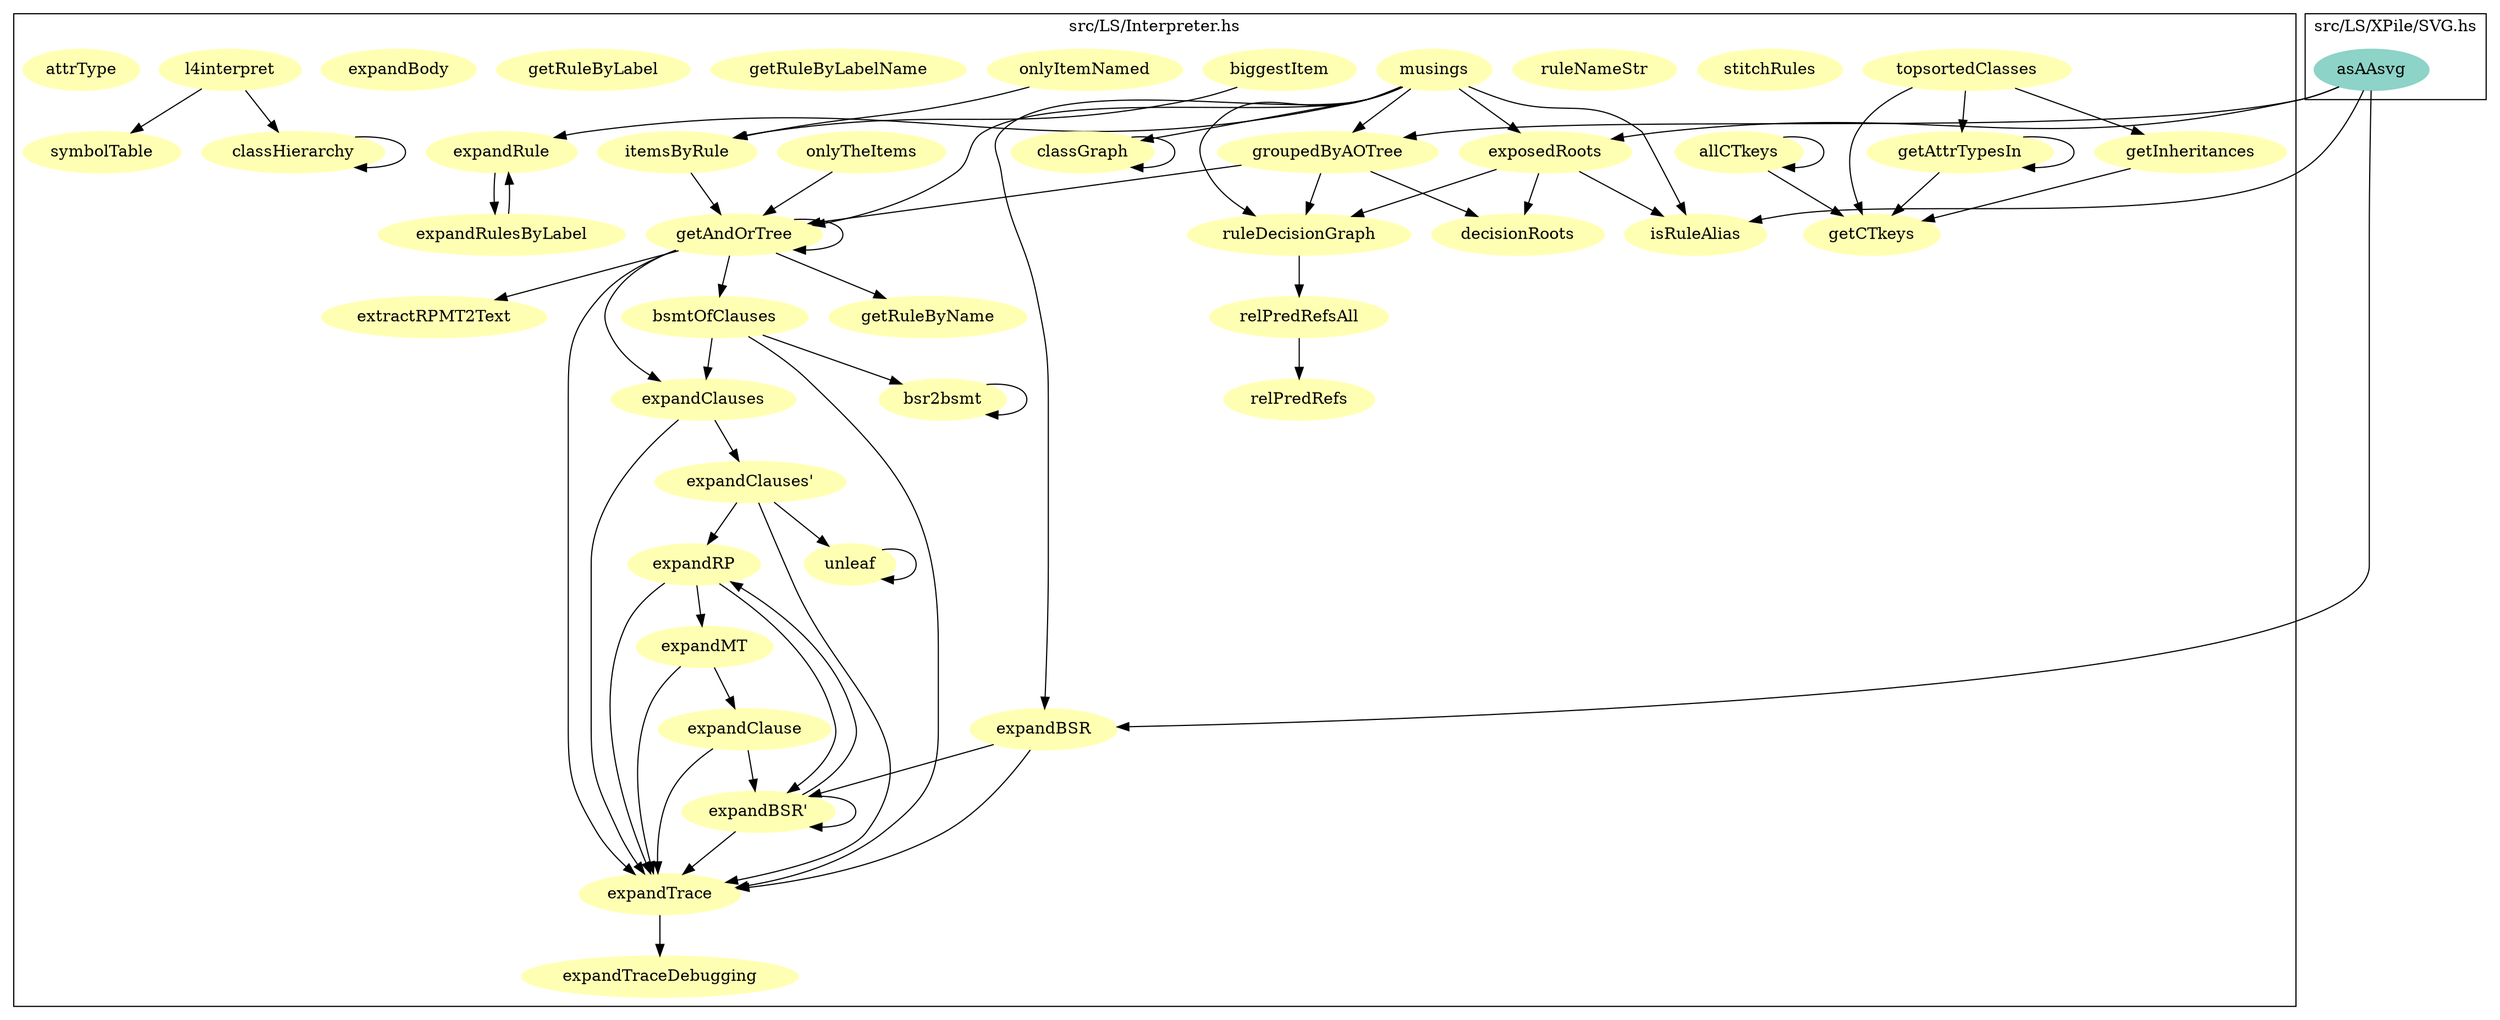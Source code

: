 strict digraph deps {
  node [colorscheme=set312, style=filled];

   subgraph cluster_2 {
     label = "src/LS/Interpreter.hs";
     "unleaf" [label= "unleaf", color=2];
     "topsortedClasses" [label= "topsortedClasses", color=2];
     "symbolTable" [label= "symbolTable", color=2];
     "stitchRules" [label= "stitchRules", color=2];
     "ruleNameStr" [label= "ruleNameStr", color=2];
     "ruleDecisionGraph" [label= "ruleDecisionGraph", color=2];
     "relPredRefsAll" [label= "relPredRefsAll", color=2];
     "relPredRefs" [label= "relPredRefs", color=2];
     "onlyTheItems" [label= "onlyTheItems", color=2];
     "onlyItemNamed" [label= "onlyItemNamed", color=2];
     "musings" [label= "musings", color=2];
     "l4interpret" [label= "l4interpret", color=2];
     "itemsByRule" [label= "itemsByRule", color=2];
     "isRuleAlias" [label= "isRuleAlias", color=2];
     "groupedByAOTree" [label= "groupedByAOTree", color=2];
     "getRuleByName" [label= "getRuleByName", color=2];
     "getRuleByLabelName" [label= "getRuleByLabelName", color=2];
     "getRuleByLabel" [label= "getRuleByLabel", color=2];
     "getInheritances" [label= "getInheritances", color=2];
     "getCTkeys" [label= "getCTkeys", color=2];
     "getAttrTypesIn" [label= "getAttrTypesIn", color=2];
     "getAndOrTree" [label= "getAndOrTree", color=2];
     "extractRPMT2Text" [label= "extractRPMT2Text", color=2];
     "exposedRoots" [label= "exposedRoots", color=2];
     "expandTraceDebugging" [label= "expandTraceDebugging", color=2];
     "expandTrace" [label= "expandTrace", color=2];
     "expandRulesByLabel" [label= "expandRulesByLabel", color=2];
     "expandRule" [label= "expandRule", color=2];
     "expandRP" [label= "expandRP", color=2];
     "expandMT" [label= "expandMT", color=2];
     "expandClauses\'" [label= "expandClauses\'", color=2];
     "expandClauses" [label= "expandClauses", color=2];
     "expandClause" [label= "expandClause", color=2];
     "expandBody" [label= "expandBody", color=2];
     "expandBSR\'" [label= "expandBSR\'", color=2];
     "expandBSR" [label= "expandBSR", color=2];
     "decisionRoots" [label= "decisionRoots", color=2];
     "classHierarchy" [label= "classHierarchy", color=2];
     "classGraph" [label= "classGraph", color=2];
     "bsr2bsmt" [label= "bsr2bsmt", color=2];
     "bsmtOfClauses" [label= "bsmtOfClauses", color=2];
     "biggestItem" [label= "biggestItem", color=2];
     "attrType" [label= "attrType", color=2];
     "allCTkeys" [label= "allCTkeys", color=2];
   }

   subgraph cluster_1 {
     label = "src/LS/XPile/SVG.hs";
     "asAAsvg" [label= "asAAsvg", color=1];
   }

"allCTkeys" -> "allCTkeys";
"allCTkeys" -> "getCTkeys";
"asAAsvg" -> "expandBSR";
"asAAsvg" -> "exposedRoots";
"asAAsvg" -> "groupedByAOTree";
"asAAsvg" -> "isRuleAlias";
"biggestItem" -> "itemsByRule";
"bsmtOfClauses" -> "bsr2bsmt";
"bsmtOfClauses" -> "expandClauses";
"bsmtOfClauses" -> "expandTrace";
"bsr2bsmt" -> "bsr2bsmt";
"classGraph" -> "classGraph";
"classHierarchy" -> "classHierarchy";
"expandBSR" -> "expandBSR\'";
"expandBSR" -> "expandTrace";
"expandBSR\'" -> "expandBSR\'";
"expandBSR\'" -> "expandRP";
"expandBSR\'" -> "expandTrace";
"expandClause" -> "expandBSR\'";
"expandClause" -> "expandTrace";
"expandClauses" -> "expandClauses\'";
"expandClauses" -> "expandTrace";
"expandClauses\'" -> "expandRP";
"expandClauses\'" -> "expandTrace";
"expandClauses\'" -> "unleaf";
"expandMT" -> "expandClause";
"expandMT" -> "expandTrace";
"expandRP" -> "expandBSR\'";
"expandRP" -> "expandMT";
"expandRP" -> "expandTrace";
"expandRule" -> "expandRulesByLabel";
"expandRulesByLabel" -> "expandRule";
"expandTrace" -> "expandTraceDebugging";
"exposedRoots" -> "decisionRoots";
"exposedRoots" -> "isRuleAlias";
"exposedRoots" -> "ruleDecisionGraph";
"getAndOrTree" -> "bsmtOfClauses";
"getAndOrTree" -> "expandClauses";
"getAndOrTree" -> "expandTrace";
"getAndOrTree" -> "extractRPMT2Text";
"getAndOrTree" -> "getAndOrTree";
"getAndOrTree" -> "getRuleByName";
"getAttrTypesIn" -> "getAttrTypesIn";
"getAttrTypesIn" -> "getCTkeys";
"getInheritances" -> "getCTkeys";
"groupedByAOTree" -> "decisionRoots";
"groupedByAOTree" -> "getAndOrTree";
"groupedByAOTree" -> "ruleDecisionGraph";
"itemsByRule" -> "getAndOrTree";
"l4interpret" -> "classHierarchy";
"l4interpret" -> "symbolTable";
"musings" -> "classGraph";
"musings" -> "expandBSR";
"musings" -> "expandRule";
"musings" -> "exposedRoots";
"musings" -> "getAndOrTree";
"musings" -> "groupedByAOTree";
"musings" -> "isRuleAlias";
"musings" -> "ruleDecisionGraph";
"onlyItemNamed" -> "itemsByRule";
"onlyTheItems" -> "getAndOrTree";
"relPredRefsAll" -> "relPredRefs";
"ruleDecisionGraph" -> "relPredRefsAll";
"topsortedClasses" -> "getAttrTypesIn";
"topsortedClasses" -> "getCTkeys";
"topsortedClasses" -> "getInheritances";
"unleaf" -> "unleaf";
}
